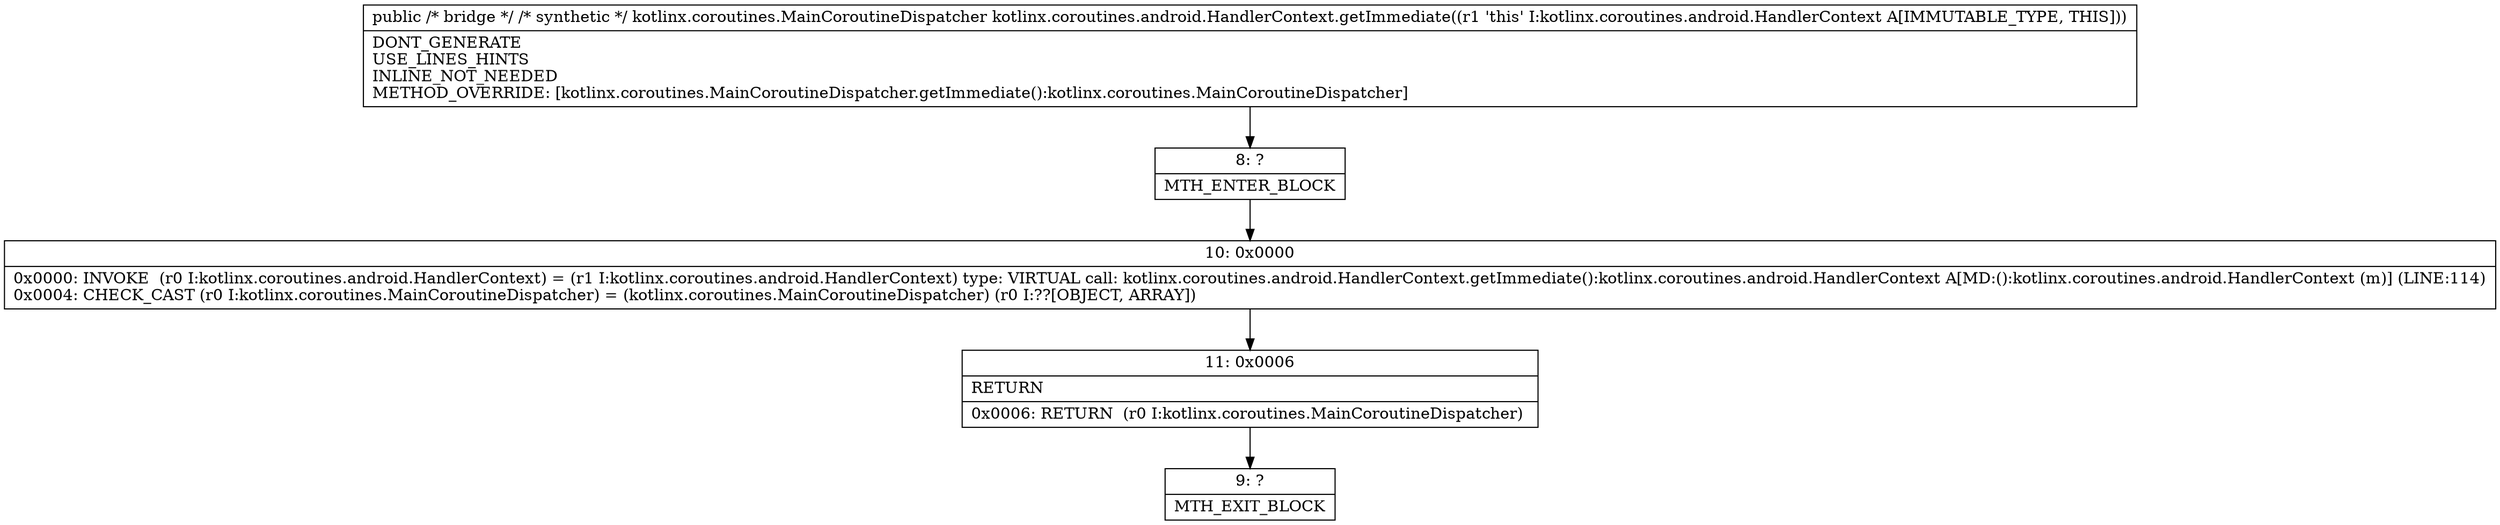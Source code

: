 digraph "CFG forkotlinx.coroutines.android.HandlerContext.getImmediate()Lkotlinx\/coroutines\/MainCoroutineDispatcher;" {
Node_8 [shape=record,label="{8\:\ ?|MTH_ENTER_BLOCK\l}"];
Node_10 [shape=record,label="{10\:\ 0x0000|0x0000: INVOKE  (r0 I:kotlinx.coroutines.android.HandlerContext) = (r1 I:kotlinx.coroutines.android.HandlerContext) type: VIRTUAL call: kotlinx.coroutines.android.HandlerContext.getImmediate():kotlinx.coroutines.android.HandlerContext A[MD:():kotlinx.coroutines.android.HandlerContext (m)] (LINE:114)\l0x0004: CHECK_CAST (r0 I:kotlinx.coroutines.MainCoroutineDispatcher) = (kotlinx.coroutines.MainCoroutineDispatcher) (r0 I:??[OBJECT, ARRAY]) \l}"];
Node_11 [shape=record,label="{11\:\ 0x0006|RETURN\l|0x0006: RETURN  (r0 I:kotlinx.coroutines.MainCoroutineDispatcher) \l}"];
Node_9 [shape=record,label="{9\:\ ?|MTH_EXIT_BLOCK\l}"];
MethodNode[shape=record,label="{public \/* bridge *\/ \/* synthetic *\/ kotlinx.coroutines.MainCoroutineDispatcher kotlinx.coroutines.android.HandlerContext.getImmediate((r1 'this' I:kotlinx.coroutines.android.HandlerContext A[IMMUTABLE_TYPE, THIS]))  | DONT_GENERATE\lUSE_LINES_HINTS\lINLINE_NOT_NEEDED\lMETHOD_OVERRIDE: [kotlinx.coroutines.MainCoroutineDispatcher.getImmediate():kotlinx.coroutines.MainCoroutineDispatcher]\l}"];
MethodNode -> Node_8;Node_8 -> Node_10;
Node_10 -> Node_11;
Node_11 -> Node_9;
}

